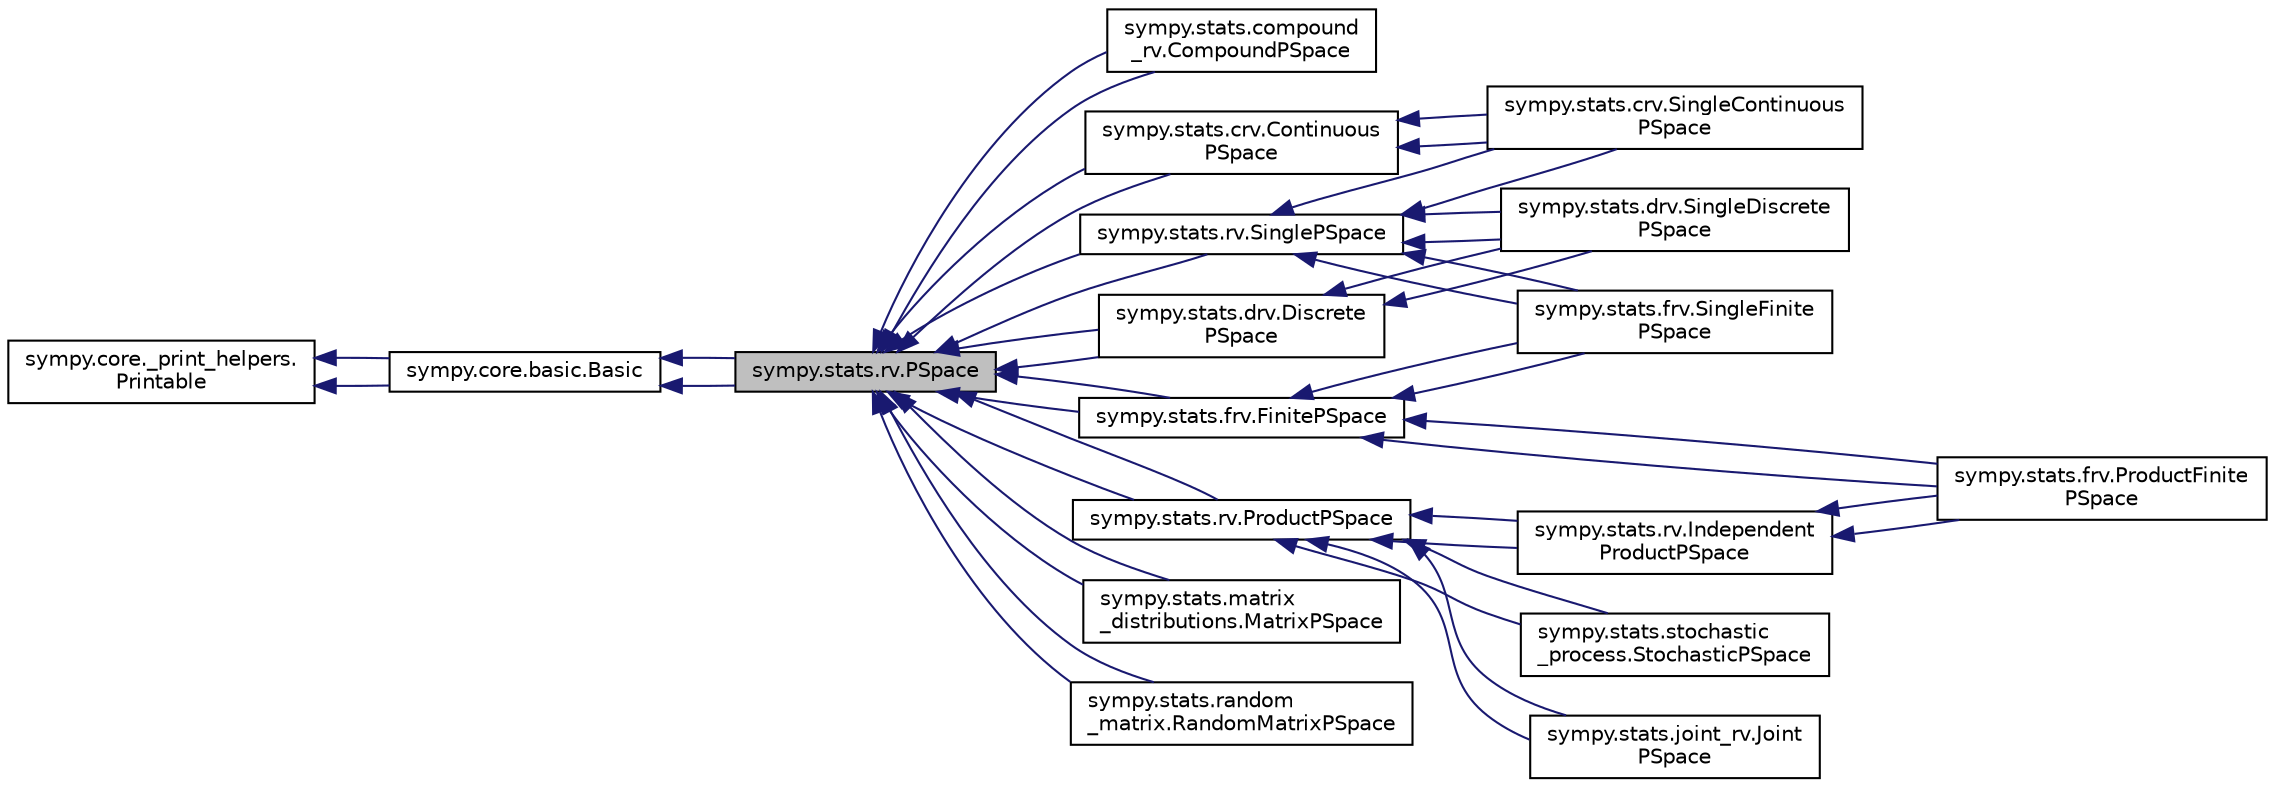 digraph "sympy.stats.rv.PSpace"
{
 // LATEX_PDF_SIZE
  edge [fontname="Helvetica",fontsize="10",labelfontname="Helvetica",labelfontsize="10"];
  node [fontname="Helvetica",fontsize="10",shape=record];
  rankdir="LR";
  Node1 [label="sympy.stats.rv.PSpace",height=0.2,width=0.4,color="black", fillcolor="grey75", style="filled", fontcolor="black",tooltip=" "];
  Node2 -> Node1 [dir="back",color="midnightblue",fontsize="10",style="solid",fontname="Helvetica"];
  Node2 [label="sympy.core.basic.Basic",height=0.2,width=0.4,color="black", fillcolor="white", style="filled",URL="$classsympy_1_1core_1_1basic_1_1Basic.html",tooltip=" "];
  Node3 -> Node2 [dir="back",color="midnightblue",fontsize="10",style="solid",fontname="Helvetica"];
  Node3 [label="sympy.core._print_helpers.\lPrintable",height=0.2,width=0.4,color="black", fillcolor="white", style="filled",URL="$classsympy_1_1core_1_1__print__helpers_1_1Printable.html",tooltip=" "];
  Node3 -> Node2 [dir="back",color="midnightblue",fontsize="10",style="solid",fontname="Helvetica"];
  Node2 -> Node1 [dir="back",color="midnightblue",fontsize="10",style="solid",fontname="Helvetica"];
  Node1 -> Node4 [dir="back",color="midnightblue",fontsize="10",style="solid",fontname="Helvetica"];
  Node4 [label="sympy.stats.compound\l_rv.CompoundPSpace",height=0.2,width=0.4,color="black", fillcolor="white", style="filled",URL="$classsympy_1_1stats_1_1compound__rv_1_1CompoundPSpace.html",tooltip=" "];
  Node1 -> Node4 [dir="back",color="midnightblue",fontsize="10",style="solid",fontname="Helvetica"];
  Node1 -> Node5 [dir="back",color="midnightblue",fontsize="10",style="solid",fontname="Helvetica"];
  Node5 [label="sympy.stats.crv.Continuous\lPSpace",height=0.2,width=0.4,color="black", fillcolor="white", style="filled",URL="$classsympy_1_1stats_1_1crv_1_1ContinuousPSpace.html",tooltip=" "];
  Node5 -> Node6 [dir="back",color="midnightblue",fontsize="10",style="solid",fontname="Helvetica"];
  Node6 [label="sympy.stats.crv.SingleContinuous\lPSpace",height=0.2,width=0.4,color="black", fillcolor="white", style="filled",URL="$classsympy_1_1stats_1_1crv_1_1SingleContinuousPSpace.html",tooltip=" "];
  Node5 -> Node6 [dir="back",color="midnightblue",fontsize="10",style="solid",fontname="Helvetica"];
  Node1 -> Node5 [dir="back",color="midnightblue",fontsize="10",style="solid",fontname="Helvetica"];
  Node1 -> Node7 [dir="back",color="midnightblue",fontsize="10",style="solid",fontname="Helvetica"];
  Node7 [label="sympy.stats.drv.Discrete\lPSpace",height=0.2,width=0.4,color="black", fillcolor="white", style="filled",URL="$classsympy_1_1stats_1_1drv_1_1DiscretePSpace.html",tooltip=" "];
  Node7 -> Node8 [dir="back",color="midnightblue",fontsize="10",style="solid",fontname="Helvetica"];
  Node8 [label="sympy.stats.drv.SingleDiscrete\lPSpace",height=0.2,width=0.4,color="black", fillcolor="white", style="filled",URL="$classsympy_1_1stats_1_1drv_1_1SingleDiscretePSpace.html",tooltip=" "];
  Node7 -> Node8 [dir="back",color="midnightblue",fontsize="10",style="solid",fontname="Helvetica"];
  Node1 -> Node7 [dir="back",color="midnightblue",fontsize="10",style="solid",fontname="Helvetica"];
  Node1 -> Node9 [dir="back",color="midnightblue",fontsize="10",style="solid",fontname="Helvetica"];
  Node9 [label="sympy.stats.frv.FinitePSpace",height=0.2,width=0.4,color="black", fillcolor="white", style="filled",URL="$classsympy_1_1stats_1_1frv_1_1FinitePSpace.html",tooltip=" "];
  Node9 -> Node10 [dir="back",color="midnightblue",fontsize="10",style="solid",fontname="Helvetica"];
  Node10 [label="sympy.stats.frv.ProductFinite\lPSpace",height=0.2,width=0.4,color="black", fillcolor="white", style="filled",URL="$classsympy_1_1stats_1_1frv_1_1ProductFinitePSpace.html",tooltip=" "];
  Node9 -> Node10 [dir="back",color="midnightblue",fontsize="10",style="solid",fontname="Helvetica"];
  Node9 -> Node11 [dir="back",color="midnightblue",fontsize="10",style="solid",fontname="Helvetica"];
  Node11 [label="sympy.stats.frv.SingleFinite\lPSpace",height=0.2,width=0.4,color="black", fillcolor="white", style="filled",URL="$classsympy_1_1stats_1_1frv_1_1SingleFinitePSpace.html",tooltip=" "];
  Node9 -> Node11 [dir="back",color="midnightblue",fontsize="10",style="solid",fontname="Helvetica"];
  Node1 -> Node9 [dir="back",color="midnightblue",fontsize="10",style="solid",fontname="Helvetica"];
  Node1 -> Node12 [dir="back",color="midnightblue",fontsize="10",style="solid",fontname="Helvetica"];
  Node12 [label="sympy.stats.matrix\l_distributions.MatrixPSpace",height=0.2,width=0.4,color="black", fillcolor="white", style="filled",URL="$classsympy_1_1stats_1_1matrix__distributions_1_1MatrixPSpace.html",tooltip="---------------------—Matrix Probability Space---------------------------—#"];
  Node1 -> Node12 [dir="back",color="midnightblue",fontsize="10",style="solid",fontname="Helvetica"];
  Node1 -> Node13 [dir="back",color="midnightblue",fontsize="10",style="solid",fontname="Helvetica"];
  Node13 [label="sympy.stats.random\l_matrix.RandomMatrixPSpace",height=0.2,width=0.4,color="black", fillcolor="white", style="filled",URL="$classsympy_1_1stats_1_1random__matrix_1_1RandomMatrixPSpace.html",tooltip=" "];
  Node1 -> Node13 [dir="back",color="midnightblue",fontsize="10",style="solid",fontname="Helvetica"];
  Node1 -> Node14 [dir="back",color="midnightblue",fontsize="10",style="solid",fontname="Helvetica"];
  Node14 [label="sympy.stats.rv.ProductPSpace",height=0.2,width=0.4,color="black", fillcolor="white", style="filled",URL="$classsympy_1_1stats_1_1rv_1_1ProductPSpace.html",tooltip=" "];
  Node14 -> Node15 [dir="back",color="midnightblue",fontsize="10",style="solid",fontname="Helvetica"];
  Node15 [label="sympy.stats.joint_rv.Joint\lPSpace",height=0.2,width=0.4,color="black", fillcolor="white", style="filled",URL="$classsympy_1_1stats_1_1joint__rv_1_1JointPSpace.html",tooltip=" "];
  Node14 -> Node15 [dir="back",color="midnightblue",fontsize="10",style="solid",fontname="Helvetica"];
  Node14 -> Node16 [dir="back",color="midnightblue",fontsize="10",style="solid",fontname="Helvetica"];
  Node16 [label="sympy.stats.rv.Independent\lProductPSpace",height=0.2,width=0.4,color="black", fillcolor="white", style="filled",URL="$classsympy_1_1stats_1_1rv_1_1IndependentProductPSpace.html",tooltip=" "];
  Node16 -> Node10 [dir="back",color="midnightblue",fontsize="10",style="solid",fontname="Helvetica"];
  Node16 -> Node10 [dir="back",color="midnightblue",fontsize="10",style="solid",fontname="Helvetica"];
  Node14 -> Node16 [dir="back",color="midnightblue",fontsize="10",style="solid",fontname="Helvetica"];
  Node14 -> Node17 [dir="back",color="midnightblue",fontsize="10",style="solid",fontname="Helvetica"];
  Node17 [label="sympy.stats.stochastic\l_process.StochasticPSpace",height=0.2,width=0.4,color="black", fillcolor="white", style="filled",URL="$classsympy_1_1stats_1_1stochastic__process_1_1StochasticPSpace.html",tooltip=" "];
  Node14 -> Node17 [dir="back",color="midnightblue",fontsize="10",style="solid",fontname="Helvetica"];
  Node1 -> Node14 [dir="back",color="midnightblue",fontsize="10",style="solid",fontname="Helvetica"];
  Node1 -> Node18 [dir="back",color="midnightblue",fontsize="10",style="solid",fontname="Helvetica"];
  Node18 [label="sympy.stats.rv.SinglePSpace",height=0.2,width=0.4,color="black", fillcolor="white", style="filled",URL="$classsympy_1_1stats_1_1rv_1_1SinglePSpace.html",tooltip=" "];
  Node18 -> Node6 [dir="back",color="midnightblue",fontsize="10",style="solid",fontname="Helvetica"];
  Node18 -> Node6 [dir="back",color="midnightblue",fontsize="10",style="solid",fontname="Helvetica"];
  Node18 -> Node8 [dir="back",color="midnightblue",fontsize="10",style="solid",fontname="Helvetica"];
  Node18 -> Node8 [dir="back",color="midnightblue",fontsize="10",style="solid",fontname="Helvetica"];
  Node18 -> Node11 [dir="back",color="midnightblue",fontsize="10",style="solid",fontname="Helvetica"];
  Node18 -> Node11 [dir="back",color="midnightblue",fontsize="10",style="solid",fontname="Helvetica"];
  Node1 -> Node18 [dir="back",color="midnightblue",fontsize="10",style="solid",fontname="Helvetica"];
}
